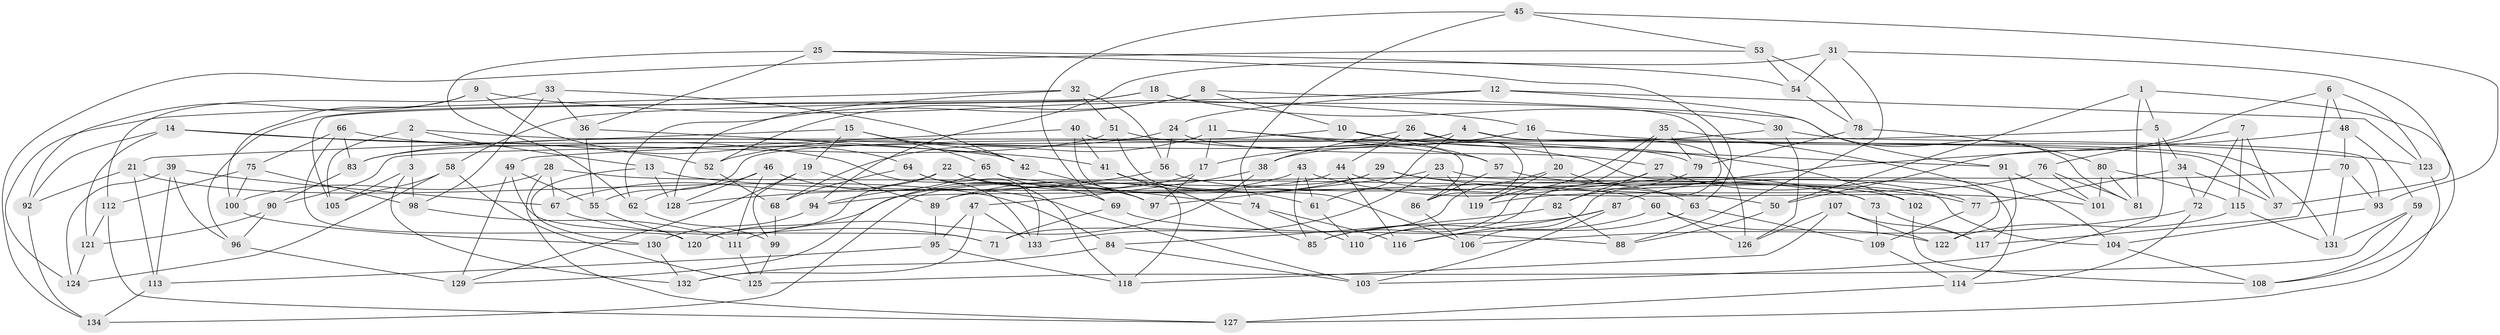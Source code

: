 // coarse degree distribution, {10: 0.1111111111111111, 8: 0.14814814814814814, 11: 0.05555555555555555, 9: 0.05555555555555555, 4: 0.48148148148148145, 5: 0.018518518518518517, 6: 0.037037037037037035, 7: 0.05555555555555555, 3: 0.037037037037037035}
// Generated by graph-tools (version 1.1) at 2025/53/03/04/25 22:53:47]
// undirected, 134 vertices, 268 edges
graph export_dot {
  node [color=gray90,style=filled];
  1;
  2;
  3;
  4;
  5;
  6;
  7;
  8;
  9;
  10;
  11;
  12;
  13;
  14;
  15;
  16;
  17;
  18;
  19;
  20;
  21;
  22;
  23;
  24;
  25;
  26;
  27;
  28;
  29;
  30;
  31;
  32;
  33;
  34;
  35;
  36;
  37;
  38;
  39;
  40;
  41;
  42;
  43;
  44;
  45;
  46;
  47;
  48;
  49;
  50;
  51;
  52;
  53;
  54;
  55;
  56;
  57;
  58;
  59;
  60;
  61;
  62;
  63;
  64;
  65;
  66;
  67;
  68;
  69;
  70;
  71;
  72;
  73;
  74;
  75;
  76;
  77;
  78;
  79;
  80;
  81;
  82;
  83;
  84;
  85;
  86;
  87;
  88;
  89;
  90;
  91;
  92;
  93;
  94;
  95;
  96;
  97;
  98;
  99;
  100;
  101;
  102;
  103;
  104;
  105;
  106;
  107;
  108;
  109;
  110;
  111;
  112;
  113;
  114;
  115;
  116;
  117;
  118;
  119;
  120;
  121;
  122;
  123;
  124;
  125;
  126;
  127;
  128;
  129;
  130;
  131;
  132;
  133;
  134;
  1 -- 50;
  1 -- 108;
  1 -- 81;
  1 -- 5;
  2 -- 105;
  2 -- 3;
  2 -- 13;
  2 -- 37;
  3 -- 98;
  3 -- 132;
  3 -- 105;
  4 -- 61;
  4 -- 126;
  4 -- 131;
  4 -- 83;
  5 -- 103;
  5 -- 34;
  5 -- 90;
  6 -- 50;
  6 -- 123;
  6 -- 117;
  6 -- 48;
  7 -- 115;
  7 -- 72;
  7 -- 37;
  7 -- 76;
  8 -- 52;
  8 -- 62;
  8 -- 81;
  8 -- 10;
  9 -- 64;
  9 -- 100;
  9 -- 16;
  9 -- 92;
  10 -- 102;
  10 -- 55;
  10 -- 57;
  11 -- 57;
  11 -- 68;
  11 -- 79;
  11 -- 17;
  12 -- 123;
  12 -- 24;
  12 -- 58;
  12 -- 91;
  13 -- 128;
  13 -- 130;
  13 -- 50;
  14 -- 52;
  14 -- 121;
  14 -- 41;
  14 -- 92;
  15 -- 65;
  15 -- 21;
  15 -- 42;
  15 -- 19;
  16 -- 17;
  16 -- 123;
  16 -- 20;
  17 -- 129;
  17 -- 97;
  18 -- 106;
  18 -- 30;
  18 -- 105;
  18 -- 96;
  19 -- 129;
  19 -- 99;
  19 -- 89;
  20 -- 63;
  20 -- 71;
  20 -- 119;
  21 -- 84;
  21 -- 113;
  21 -- 92;
  22 -- 97;
  22 -- 67;
  22 -- 120;
  22 -- 73;
  23 -- 119;
  23 -- 97;
  23 -- 104;
  23 -- 133;
  24 -- 52;
  24 -- 27;
  24 -- 56;
  25 -- 54;
  25 -- 63;
  25 -- 62;
  25 -- 36;
  26 -- 44;
  26 -- 91;
  26 -- 38;
  26 -- 86;
  27 -- 104;
  27 -- 82;
  27 -- 110;
  28 -- 127;
  28 -- 100;
  28 -- 60;
  28 -- 67;
  29 -- 89;
  29 -- 77;
  29 -- 134;
  29 -- 102;
  30 -- 93;
  30 -- 126;
  30 -- 38;
  31 -- 88;
  31 -- 54;
  31 -- 37;
  31 -- 94;
  32 -- 51;
  32 -- 56;
  32 -- 128;
  32 -- 124;
  33 -- 42;
  33 -- 36;
  33 -- 98;
  33 -- 112;
  34 -- 77;
  34 -- 72;
  34 -- 37;
  35 -- 85;
  35 -- 119;
  35 -- 79;
  35 -- 122;
  36 -- 55;
  36 -- 42;
  38 -- 111;
  38 -- 47;
  39 -- 124;
  39 -- 113;
  39 -- 67;
  39 -- 96;
  40 -- 118;
  40 -- 49;
  40 -- 41;
  40 -- 86;
  41 -- 61;
  41 -- 85;
  42 -- 97;
  43 -- 85;
  43 -- 61;
  43 -- 120;
  43 -- 73;
  44 -- 116;
  44 -- 94;
  44 -- 101;
  45 -- 69;
  45 -- 74;
  45 -- 93;
  45 -- 53;
  46 -- 103;
  46 -- 111;
  46 -- 128;
  46 -- 62;
  47 -- 133;
  47 -- 132;
  47 -- 95;
  48 -- 70;
  48 -- 59;
  48 -- 87;
  49 -- 55;
  49 -- 71;
  49 -- 129;
  50 -- 88;
  51 -- 83;
  51 -- 114;
  51 -- 106;
  52 -- 68;
  53 -- 134;
  53 -- 54;
  53 -- 78;
  54 -- 78;
  55 -- 120;
  56 -- 128;
  56 -- 102;
  57 -- 77;
  57 -- 86;
  58 -- 105;
  58 -- 125;
  58 -- 124;
  59 -- 108;
  59 -- 125;
  59 -- 131;
  60 -- 85;
  60 -- 126;
  60 -- 122;
  61 -- 110;
  62 -- 99;
  63 -- 116;
  63 -- 109;
  64 -- 118;
  64 -- 68;
  64 -- 133;
  65 -- 74;
  65 -- 94;
  65 -- 69;
  66 -- 83;
  66 -- 133;
  66 -- 75;
  66 -- 120;
  67 -- 71;
  68 -- 99;
  69 -- 71;
  69 -- 88;
  70 -- 131;
  70 -- 93;
  70 -- 89;
  72 -- 106;
  72 -- 114;
  73 -- 109;
  73 -- 117;
  74 -- 116;
  74 -- 110;
  75 -- 100;
  75 -- 98;
  75 -- 112;
  76 -- 101;
  76 -- 81;
  76 -- 119;
  77 -- 109;
  78 -- 79;
  78 -- 80;
  79 -- 82;
  80 -- 101;
  80 -- 115;
  80 -- 81;
  82 -- 88;
  82 -- 84;
  83 -- 90;
  84 -- 132;
  84 -- 103;
  86 -- 106;
  87 -- 116;
  87 -- 110;
  87 -- 103;
  89 -- 95;
  90 -- 96;
  90 -- 121;
  91 -- 101;
  91 -- 117;
  92 -- 134;
  93 -- 104;
  94 -- 130;
  95 -- 113;
  95 -- 118;
  96 -- 129;
  98 -- 111;
  99 -- 125;
  100 -- 130;
  102 -- 108;
  104 -- 108;
  107 -- 126;
  107 -- 117;
  107 -- 118;
  107 -- 122;
  109 -- 114;
  111 -- 125;
  112 -- 127;
  112 -- 121;
  113 -- 134;
  114 -- 127;
  115 -- 122;
  115 -- 131;
  121 -- 124;
  123 -- 127;
  130 -- 132;
}
